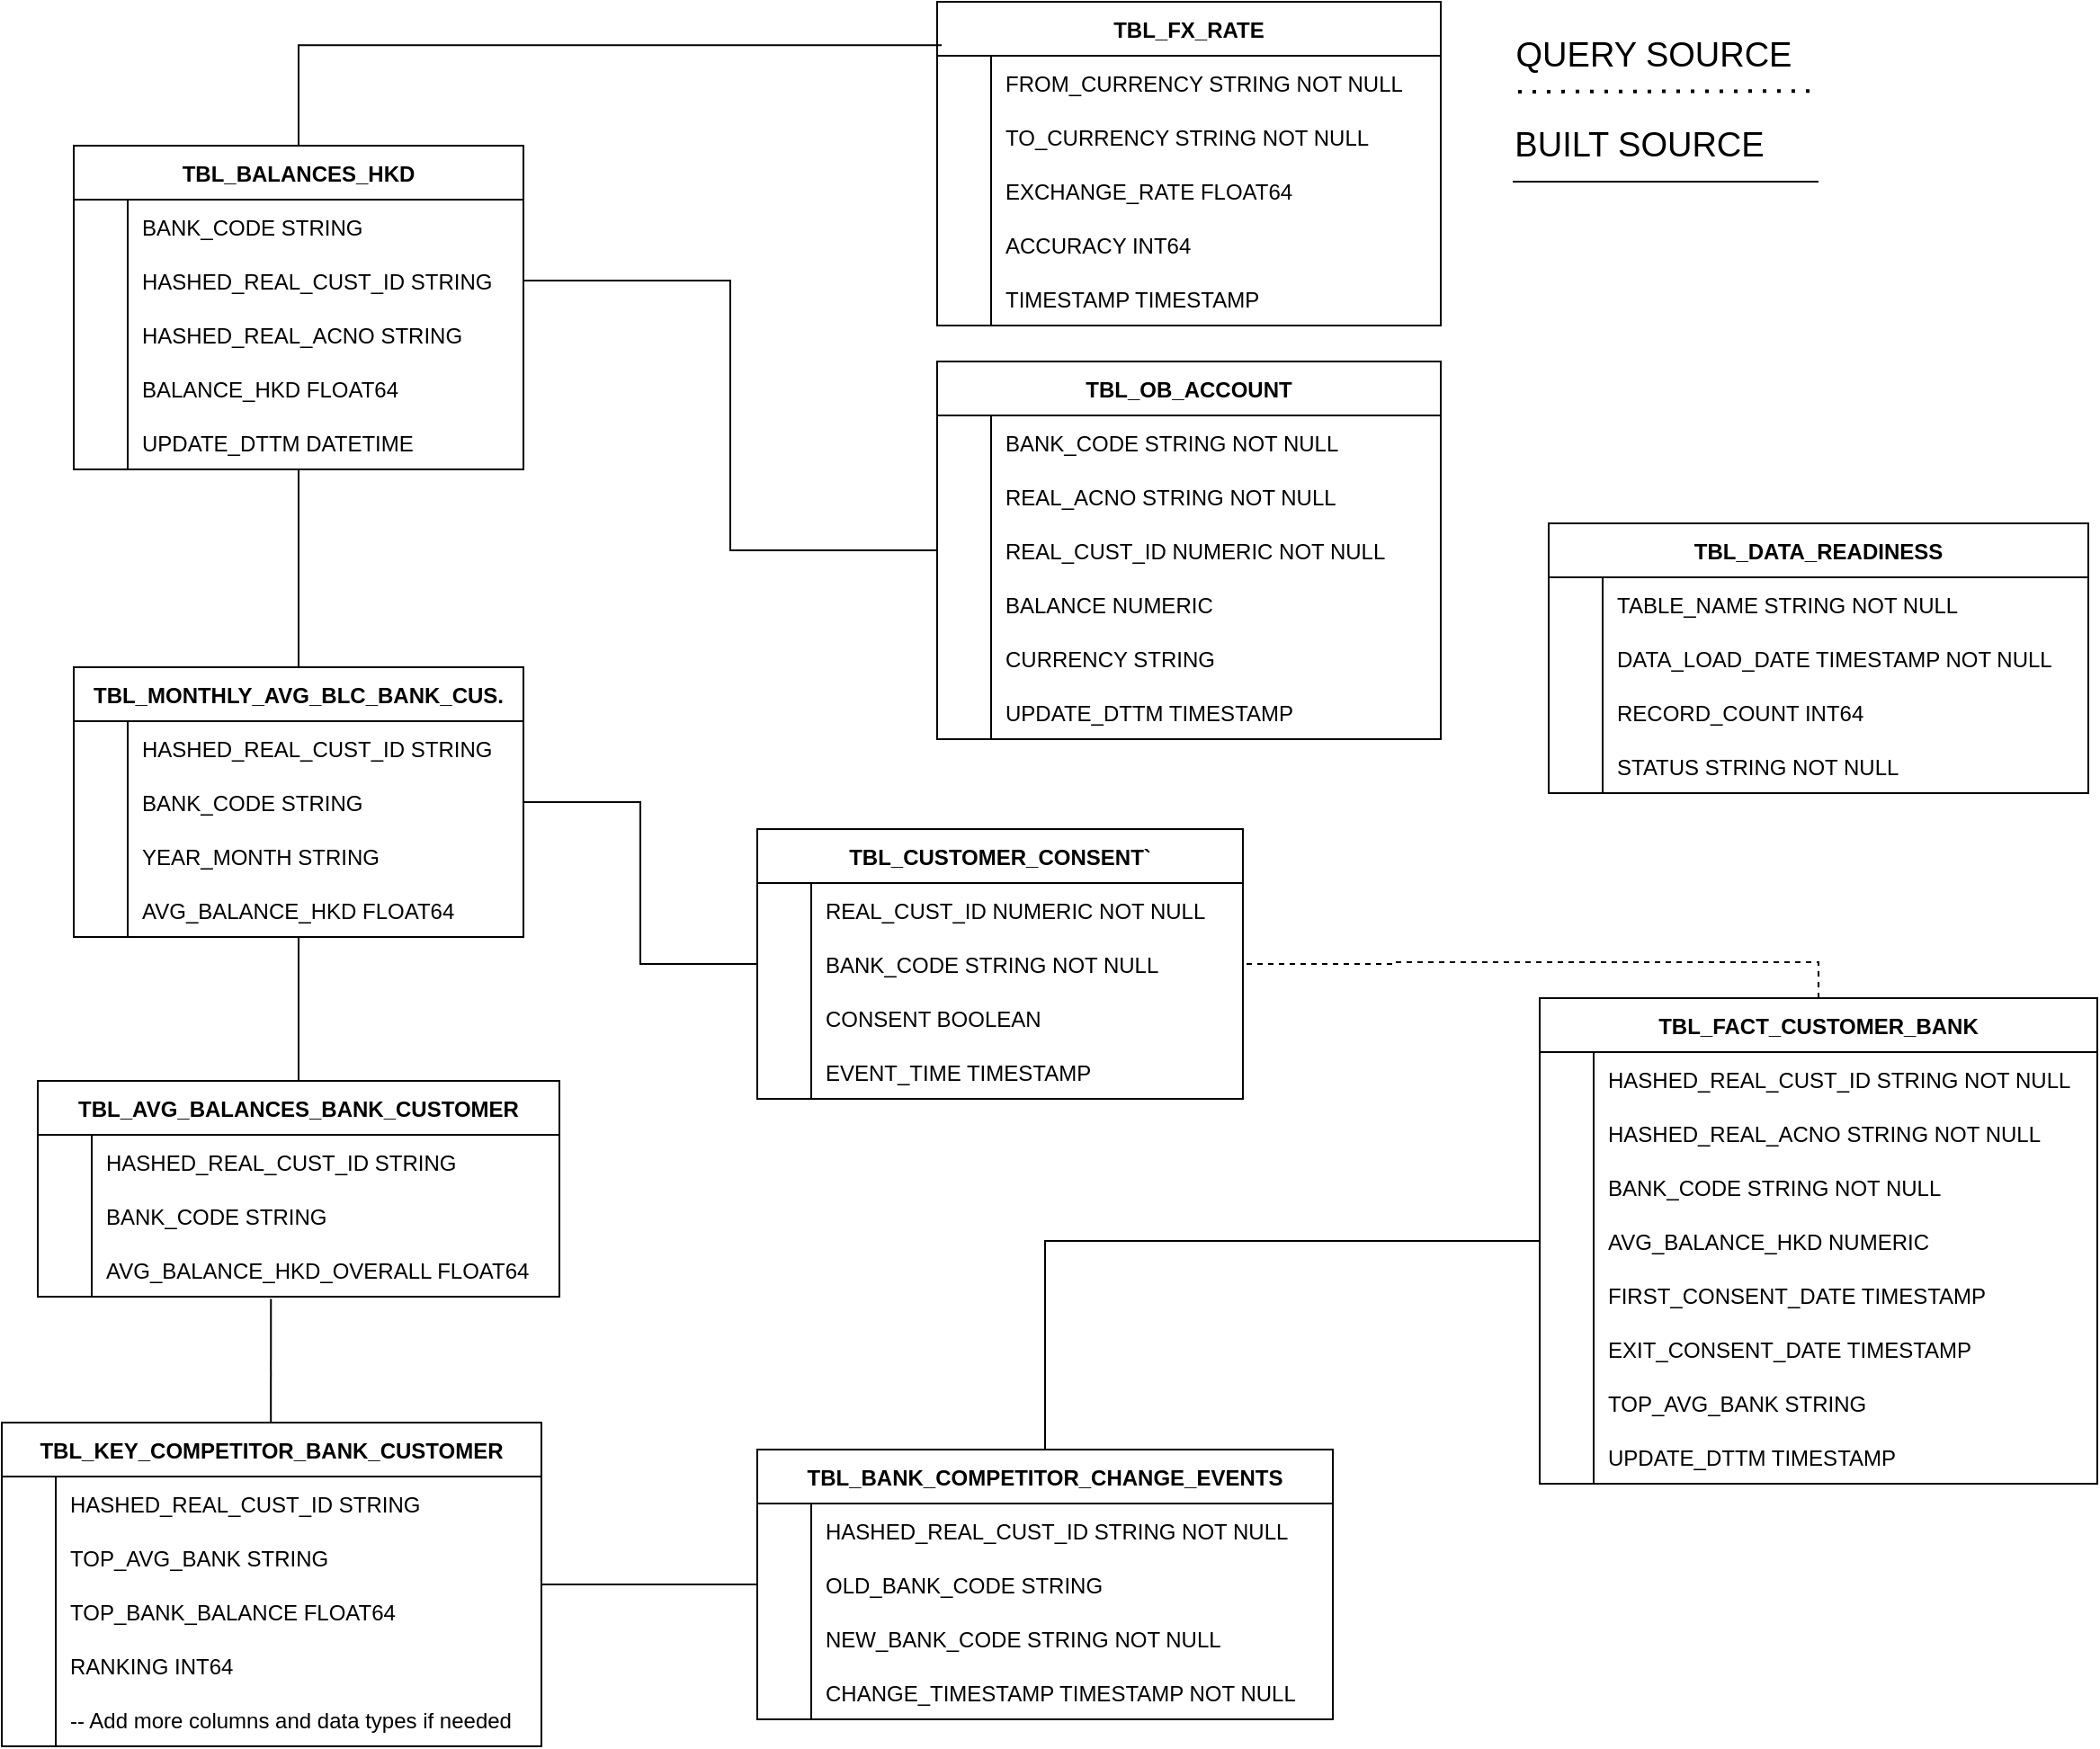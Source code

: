 <mxfile version="23.1.6" type="github">
  <diagram name="Page-1" id="j7WM0uQH34lMeTY0Ia8Q">
    <mxGraphModel dx="3106" dy="919" grid="1" gridSize="10" guides="1" tooltips="1" connect="1" arrows="1" fold="1" page="1" pageScale="1" pageWidth="1700" pageHeight="1100" math="0" shadow="0">
      <root>
        <mxCell id="0" />
        <mxCell id="1" parent="0" />
        <mxCell id="LRDg_d1w-ltFCqQjLDjJ-153" value="TBL_OB_ACCOUNT" style="shape=table;startSize=30;container=1;collapsible=1;childLayout=tableLayout;fixedRows=1;rowLines=0;fontStyle=1;align=center;resizeLast=1;" vertex="1" parent="1">
          <mxGeometry x="-1160" y="226" width="280" height="210" as="geometry" />
        </mxCell>
        <mxCell id="LRDg_d1w-ltFCqQjLDjJ-154" value="" style="shape=tableRow;horizontal=0;startSize=0;swimlaneHead=0;swimlaneBody=0;fillColor=none;collapsible=0;dropTarget=0;points=[[0,0.5],[1,0.5]];portConstraint=eastwest;strokeColor=inherit;top=0;left=0;right=0;bottom=0;" vertex="1" parent="LRDg_d1w-ltFCqQjLDjJ-153">
          <mxGeometry y="30" width="280" height="30" as="geometry" />
        </mxCell>
        <mxCell id="LRDg_d1w-ltFCqQjLDjJ-155" value="" style="shape=partialRectangle;overflow=hidden;connectable=0;fillColor=none;strokeColor=inherit;top=0;left=0;bottom=0;right=0;" vertex="1" parent="LRDg_d1w-ltFCqQjLDjJ-154">
          <mxGeometry width="30" height="30" as="geometry">
            <mxRectangle width="30" height="30" as="alternateBounds" />
          </mxGeometry>
        </mxCell>
        <mxCell id="LRDg_d1w-ltFCqQjLDjJ-156" value="BANK_CODE STRING NOT NULL" style="shape=partialRectangle;overflow=hidden;connectable=0;fillColor=none;align=left;strokeColor=inherit;top=0;left=0;bottom=0;right=0;spacingLeft=6;" vertex="1" parent="LRDg_d1w-ltFCqQjLDjJ-154">
          <mxGeometry x="30" width="250" height="30" as="geometry">
            <mxRectangle width="250" height="30" as="alternateBounds" />
          </mxGeometry>
        </mxCell>
        <mxCell id="LRDg_d1w-ltFCqQjLDjJ-157" value="" style="shape=tableRow;horizontal=0;startSize=0;swimlaneHead=0;swimlaneBody=0;fillColor=none;collapsible=0;dropTarget=0;points=[[0,0.5],[1,0.5]];portConstraint=eastwest;strokeColor=inherit;top=0;left=0;right=0;bottom=0;" vertex="1" parent="LRDg_d1w-ltFCqQjLDjJ-153">
          <mxGeometry y="60" width="280" height="30" as="geometry" />
        </mxCell>
        <mxCell id="LRDg_d1w-ltFCqQjLDjJ-158" value="" style="shape=partialRectangle;overflow=hidden;connectable=0;fillColor=none;strokeColor=inherit;top=0;left=0;bottom=0;right=0;" vertex="1" parent="LRDg_d1w-ltFCqQjLDjJ-157">
          <mxGeometry width="30" height="30" as="geometry">
            <mxRectangle width="30" height="30" as="alternateBounds" />
          </mxGeometry>
        </mxCell>
        <mxCell id="LRDg_d1w-ltFCqQjLDjJ-159" value="REAL_ACNO STRING NOT NULL" style="shape=partialRectangle;overflow=hidden;connectable=0;fillColor=none;align=left;strokeColor=inherit;top=0;left=0;bottom=0;right=0;spacingLeft=6;" vertex="1" parent="LRDg_d1w-ltFCqQjLDjJ-157">
          <mxGeometry x="30" width="250" height="30" as="geometry">
            <mxRectangle width="250" height="30" as="alternateBounds" />
          </mxGeometry>
        </mxCell>
        <mxCell id="LRDg_d1w-ltFCqQjLDjJ-160" value="" style="shape=tableRow;horizontal=0;startSize=0;swimlaneHead=0;swimlaneBody=0;fillColor=none;collapsible=0;dropTarget=0;points=[[0,0.5],[1,0.5]];portConstraint=eastwest;strokeColor=inherit;top=0;left=0;right=0;bottom=0;" vertex="1" parent="LRDg_d1w-ltFCqQjLDjJ-153">
          <mxGeometry y="90" width="280" height="30" as="geometry" />
        </mxCell>
        <mxCell id="LRDg_d1w-ltFCqQjLDjJ-161" value="" style="shape=partialRectangle;overflow=hidden;connectable=0;fillColor=none;strokeColor=inherit;top=0;left=0;bottom=0;right=0;" vertex="1" parent="LRDg_d1w-ltFCqQjLDjJ-160">
          <mxGeometry width="30" height="30" as="geometry">
            <mxRectangle width="30" height="30" as="alternateBounds" />
          </mxGeometry>
        </mxCell>
        <mxCell id="LRDg_d1w-ltFCqQjLDjJ-162" value="REAL_CUST_ID NUMERIC NOT NULL" style="shape=partialRectangle;overflow=hidden;connectable=0;fillColor=none;align=left;strokeColor=inherit;top=0;left=0;bottom=0;right=0;spacingLeft=6;" vertex="1" parent="LRDg_d1w-ltFCqQjLDjJ-160">
          <mxGeometry x="30" width="250" height="30" as="geometry">
            <mxRectangle width="250" height="30" as="alternateBounds" />
          </mxGeometry>
        </mxCell>
        <mxCell id="LRDg_d1w-ltFCqQjLDjJ-163" value="" style="shape=tableRow;horizontal=0;startSize=0;swimlaneHead=0;swimlaneBody=0;fillColor=none;collapsible=0;dropTarget=0;points=[[0,0.5],[1,0.5]];portConstraint=eastwest;strokeColor=inherit;top=0;left=0;right=0;bottom=0;" vertex="1" parent="LRDg_d1w-ltFCqQjLDjJ-153">
          <mxGeometry y="120" width="280" height="30" as="geometry" />
        </mxCell>
        <mxCell id="LRDg_d1w-ltFCqQjLDjJ-164" value="" style="shape=partialRectangle;overflow=hidden;connectable=0;fillColor=none;strokeColor=inherit;top=0;left=0;bottom=0;right=0;" vertex="1" parent="LRDg_d1w-ltFCqQjLDjJ-163">
          <mxGeometry width="30" height="30" as="geometry">
            <mxRectangle width="30" height="30" as="alternateBounds" />
          </mxGeometry>
        </mxCell>
        <mxCell id="LRDg_d1w-ltFCqQjLDjJ-165" value="BALANCE NUMERIC" style="shape=partialRectangle;overflow=hidden;connectable=0;fillColor=none;align=left;strokeColor=inherit;top=0;left=0;bottom=0;right=0;spacingLeft=6;" vertex="1" parent="LRDg_d1w-ltFCqQjLDjJ-163">
          <mxGeometry x="30" width="250" height="30" as="geometry">
            <mxRectangle width="250" height="30" as="alternateBounds" />
          </mxGeometry>
        </mxCell>
        <mxCell id="LRDg_d1w-ltFCqQjLDjJ-166" value="" style="shape=tableRow;horizontal=0;startSize=0;swimlaneHead=0;swimlaneBody=0;fillColor=none;collapsible=0;dropTarget=0;points=[[0,0.5],[1,0.5]];portConstraint=eastwest;strokeColor=inherit;top=0;left=0;right=0;bottom=0;" vertex="1" parent="LRDg_d1w-ltFCqQjLDjJ-153">
          <mxGeometry y="150" width="280" height="30" as="geometry" />
        </mxCell>
        <mxCell id="LRDg_d1w-ltFCqQjLDjJ-167" value="" style="shape=partialRectangle;overflow=hidden;connectable=0;fillColor=none;strokeColor=inherit;top=0;left=0;bottom=0;right=0;" vertex="1" parent="LRDg_d1w-ltFCqQjLDjJ-166">
          <mxGeometry width="30" height="30" as="geometry">
            <mxRectangle width="30" height="30" as="alternateBounds" />
          </mxGeometry>
        </mxCell>
        <mxCell id="LRDg_d1w-ltFCqQjLDjJ-168" value="CURRENCY STRING" style="shape=partialRectangle;overflow=hidden;connectable=0;fillColor=none;align=left;strokeColor=inherit;top=0;left=0;bottom=0;right=0;spacingLeft=6;" vertex="1" parent="LRDg_d1w-ltFCqQjLDjJ-166">
          <mxGeometry x="30" width="250" height="30" as="geometry">
            <mxRectangle width="250" height="30" as="alternateBounds" />
          </mxGeometry>
        </mxCell>
        <mxCell id="LRDg_d1w-ltFCqQjLDjJ-169" value="" style="shape=tableRow;horizontal=0;startSize=0;swimlaneHead=0;swimlaneBody=0;fillColor=none;collapsible=0;dropTarget=0;points=[[0,0.5],[1,0.5]];portConstraint=eastwest;strokeColor=inherit;top=0;left=0;right=0;bottom=0;" vertex="1" parent="LRDg_d1w-ltFCqQjLDjJ-153">
          <mxGeometry y="180" width="280" height="30" as="geometry" />
        </mxCell>
        <mxCell id="LRDg_d1w-ltFCqQjLDjJ-170" value="" style="shape=partialRectangle;overflow=hidden;connectable=0;fillColor=none;strokeColor=inherit;top=0;left=0;bottom=0;right=0;" vertex="1" parent="LRDg_d1w-ltFCqQjLDjJ-169">
          <mxGeometry width="30" height="30" as="geometry">
            <mxRectangle width="30" height="30" as="alternateBounds" />
          </mxGeometry>
        </mxCell>
        <mxCell id="LRDg_d1w-ltFCqQjLDjJ-171" value="UPDATE_DTTM TIMESTAMP" style="shape=partialRectangle;overflow=hidden;connectable=0;fillColor=none;align=left;strokeColor=inherit;top=0;left=0;bottom=0;right=0;spacingLeft=6;" vertex="1" parent="LRDg_d1w-ltFCqQjLDjJ-169">
          <mxGeometry x="30" width="250" height="30" as="geometry">
            <mxRectangle width="250" height="30" as="alternateBounds" />
          </mxGeometry>
        </mxCell>
        <mxCell id="LRDg_d1w-ltFCqQjLDjJ-172" value="TBL_CUSTOMER_CONSENT`" style="shape=table;startSize=30;container=1;collapsible=1;childLayout=tableLayout;fixedRows=1;rowLines=0;fontStyle=1;align=center;resizeLast=1;" vertex="1" parent="1">
          <mxGeometry x="-1260" y="486" width="270" height="150" as="geometry" />
        </mxCell>
        <mxCell id="LRDg_d1w-ltFCqQjLDjJ-173" value="" style="shape=tableRow;horizontal=0;startSize=0;swimlaneHead=0;swimlaneBody=0;fillColor=none;collapsible=0;dropTarget=0;points=[[0,0.5],[1,0.5]];portConstraint=eastwest;strokeColor=inherit;top=0;left=0;right=0;bottom=0;" vertex="1" parent="LRDg_d1w-ltFCqQjLDjJ-172">
          <mxGeometry y="30" width="270" height="30" as="geometry" />
        </mxCell>
        <mxCell id="LRDg_d1w-ltFCqQjLDjJ-174" value="" style="shape=partialRectangle;overflow=hidden;connectable=0;fillColor=none;strokeColor=inherit;top=0;left=0;bottom=0;right=0;" vertex="1" parent="LRDg_d1w-ltFCqQjLDjJ-173">
          <mxGeometry width="30" height="30" as="geometry">
            <mxRectangle width="30" height="30" as="alternateBounds" />
          </mxGeometry>
        </mxCell>
        <mxCell id="LRDg_d1w-ltFCqQjLDjJ-175" value="REAL_CUST_ID NUMERIC NOT NULL" style="shape=partialRectangle;overflow=hidden;connectable=0;fillColor=none;align=left;strokeColor=inherit;top=0;left=0;bottom=0;right=0;spacingLeft=6;" vertex="1" parent="LRDg_d1w-ltFCqQjLDjJ-173">
          <mxGeometry x="30" width="240" height="30" as="geometry">
            <mxRectangle width="240" height="30" as="alternateBounds" />
          </mxGeometry>
        </mxCell>
        <mxCell id="LRDg_d1w-ltFCqQjLDjJ-176" value="" style="shape=tableRow;horizontal=0;startSize=0;swimlaneHead=0;swimlaneBody=0;fillColor=none;collapsible=0;dropTarget=0;points=[[0,0.5],[1,0.5]];portConstraint=eastwest;strokeColor=inherit;top=0;left=0;right=0;bottom=0;" vertex="1" parent="LRDg_d1w-ltFCqQjLDjJ-172">
          <mxGeometry y="60" width="270" height="30" as="geometry" />
        </mxCell>
        <mxCell id="LRDg_d1w-ltFCqQjLDjJ-177" value="" style="shape=partialRectangle;overflow=hidden;connectable=0;fillColor=none;strokeColor=inherit;top=0;left=0;bottom=0;right=0;" vertex="1" parent="LRDg_d1w-ltFCqQjLDjJ-176">
          <mxGeometry width="30" height="30" as="geometry">
            <mxRectangle width="30" height="30" as="alternateBounds" />
          </mxGeometry>
        </mxCell>
        <mxCell id="LRDg_d1w-ltFCqQjLDjJ-178" value="BANK_CODE STRING NOT NULL" style="shape=partialRectangle;overflow=hidden;connectable=0;fillColor=none;align=left;strokeColor=inherit;top=0;left=0;bottom=0;right=0;spacingLeft=6;" vertex="1" parent="LRDg_d1w-ltFCqQjLDjJ-176">
          <mxGeometry x="30" width="240" height="30" as="geometry">
            <mxRectangle width="240" height="30" as="alternateBounds" />
          </mxGeometry>
        </mxCell>
        <mxCell id="LRDg_d1w-ltFCqQjLDjJ-179" value="" style="shape=tableRow;horizontal=0;startSize=0;swimlaneHead=0;swimlaneBody=0;fillColor=none;collapsible=0;dropTarget=0;points=[[0,0.5],[1,0.5]];portConstraint=eastwest;strokeColor=inherit;top=0;left=0;right=0;bottom=0;" vertex="1" parent="LRDg_d1w-ltFCqQjLDjJ-172">
          <mxGeometry y="90" width="270" height="30" as="geometry" />
        </mxCell>
        <mxCell id="LRDg_d1w-ltFCqQjLDjJ-180" value="" style="shape=partialRectangle;overflow=hidden;connectable=0;fillColor=none;strokeColor=inherit;top=0;left=0;bottom=0;right=0;" vertex="1" parent="LRDg_d1w-ltFCqQjLDjJ-179">
          <mxGeometry width="30" height="30" as="geometry">
            <mxRectangle width="30" height="30" as="alternateBounds" />
          </mxGeometry>
        </mxCell>
        <mxCell id="LRDg_d1w-ltFCqQjLDjJ-181" value="CONSENT BOOLEAN" style="shape=partialRectangle;overflow=hidden;connectable=0;fillColor=none;align=left;strokeColor=inherit;top=0;left=0;bottom=0;right=0;spacingLeft=6;" vertex="1" parent="LRDg_d1w-ltFCqQjLDjJ-179">
          <mxGeometry x="30" width="240" height="30" as="geometry">
            <mxRectangle width="240" height="30" as="alternateBounds" />
          </mxGeometry>
        </mxCell>
        <mxCell id="LRDg_d1w-ltFCqQjLDjJ-182" value="" style="shape=tableRow;horizontal=0;startSize=0;swimlaneHead=0;swimlaneBody=0;fillColor=none;collapsible=0;dropTarget=0;points=[[0,0.5],[1,0.5]];portConstraint=eastwest;strokeColor=inherit;top=0;left=0;right=0;bottom=0;" vertex="1" parent="LRDg_d1w-ltFCqQjLDjJ-172">
          <mxGeometry y="120" width="270" height="30" as="geometry" />
        </mxCell>
        <mxCell id="LRDg_d1w-ltFCqQjLDjJ-183" value="" style="shape=partialRectangle;overflow=hidden;connectable=0;fillColor=none;strokeColor=inherit;top=0;left=0;bottom=0;right=0;" vertex="1" parent="LRDg_d1w-ltFCqQjLDjJ-182">
          <mxGeometry width="30" height="30" as="geometry">
            <mxRectangle width="30" height="30" as="alternateBounds" />
          </mxGeometry>
        </mxCell>
        <mxCell id="LRDg_d1w-ltFCqQjLDjJ-184" value="EVENT_TIME TIMESTAMP" style="shape=partialRectangle;overflow=hidden;connectable=0;fillColor=none;align=left;strokeColor=inherit;top=0;left=0;bottom=0;right=0;spacingLeft=6;" vertex="1" parent="LRDg_d1w-ltFCqQjLDjJ-182">
          <mxGeometry x="30" width="240" height="30" as="geometry">
            <mxRectangle width="240" height="30" as="alternateBounds" />
          </mxGeometry>
        </mxCell>
        <mxCell id="LRDg_d1w-ltFCqQjLDjJ-185" value="TBL_FX_RATE" style="shape=table;startSize=30;container=1;collapsible=1;childLayout=tableLayout;fixedRows=1;rowLines=0;fontStyle=1;align=center;resizeLast=1;" vertex="1" parent="1">
          <mxGeometry x="-1160" y="26" width="280" height="180" as="geometry" />
        </mxCell>
        <mxCell id="LRDg_d1w-ltFCqQjLDjJ-186" value="" style="shape=tableRow;horizontal=0;startSize=0;swimlaneHead=0;swimlaneBody=0;fillColor=none;collapsible=0;dropTarget=0;points=[[0,0.5],[1,0.5]];portConstraint=eastwest;strokeColor=inherit;top=0;left=0;right=0;bottom=0;" vertex="1" parent="LRDg_d1w-ltFCqQjLDjJ-185">
          <mxGeometry y="30" width="280" height="30" as="geometry" />
        </mxCell>
        <mxCell id="LRDg_d1w-ltFCqQjLDjJ-187" value="" style="shape=partialRectangle;overflow=hidden;connectable=0;fillColor=none;strokeColor=inherit;top=0;left=0;bottom=0;right=0;" vertex="1" parent="LRDg_d1w-ltFCqQjLDjJ-186">
          <mxGeometry width="30" height="30" as="geometry">
            <mxRectangle width="30" height="30" as="alternateBounds" />
          </mxGeometry>
        </mxCell>
        <mxCell id="LRDg_d1w-ltFCqQjLDjJ-188" value="FROM_CURRENCY STRING NOT NULL" style="shape=partialRectangle;overflow=hidden;connectable=0;fillColor=none;align=left;strokeColor=inherit;top=0;left=0;bottom=0;right=0;spacingLeft=6;" vertex="1" parent="LRDg_d1w-ltFCqQjLDjJ-186">
          <mxGeometry x="30" width="250" height="30" as="geometry">
            <mxRectangle width="250" height="30" as="alternateBounds" />
          </mxGeometry>
        </mxCell>
        <mxCell id="LRDg_d1w-ltFCqQjLDjJ-189" value="" style="shape=tableRow;horizontal=0;startSize=0;swimlaneHead=0;swimlaneBody=0;fillColor=none;collapsible=0;dropTarget=0;points=[[0,0.5],[1,0.5]];portConstraint=eastwest;strokeColor=inherit;top=0;left=0;right=0;bottom=0;" vertex="1" parent="LRDg_d1w-ltFCqQjLDjJ-185">
          <mxGeometry y="60" width="280" height="30" as="geometry" />
        </mxCell>
        <mxCell id="LRDg_d1w-ltFCqQjLDjJ-190" value="" style="shape=partialRectangle;overflow=hidden;connectable=0;fillColor=none;strokeColor=inherit;top=0;left=0;bottom=0;right=0;" vertex="1" parent="LRDg_d1w-ltFCqQjLDjJ-189">
          <mxGeometry width="30" height="30" as="geometry">
            <mxRectangle width="30" height="30" as="alternateBounds" />
          </mxGeometry>
        </mxCell>
        <mxCell id="LRDg_d1w-ltFCqQjLDjJ-191" value="TO_CURRENCY STRING NOT NULL" style="shape=partialRectangle;overflow=hidden;connectable=0;fillColor=none;align=left;strokeColor=inherit;top=0;left=0;bottom=0;right=0;spacingLeft=6;" vertex="1" parent="LRDg_d1w-ltFCqQjLDjJ-189">
          <mxGeometry x="30" width="250" height="30" as="geometry">
            <mxRectangle width="250" height="30" as="alternateBounds" />
          </mxGeometry>
        </mxCell>
        <mxCell id="LRDg_d1w-ltFCqQjLDjJ-192" value="" style="shape=tableRow;horizontal=0;startSize=0;swimlaneHead=0;swimlaneBody=0;fillColor=none;collapsible=0;dropTarget=0;points=[[0,0.5],[1,0.5]];portConstraint=eastwest;strokeColor=inherit;top=0;left=0;right=0;bottom=0;" vertex="1" parent="LRDg_d1w-ltFCqQjLDjJ-185">
          <mxGeometry y="90" width="280" height="30" as="geometry" />
        </mxCell>
        <mxCell id="LRDg_d1w-ltFCqQjLDjJ-193" value="" style="shape=partialRectangle;overflow=hidden;connectable=0;fillColor=none;strokeColor=inherit;top=0;left=0;bottom=0;right=0;" vertex="1" parent="LRDg_d1w-ltFCqQjLDjJ-192">
          <mxGeometry width="30" height="30" as="geometry">
            <mxRectangle width="30" height="30" as="alternateBounds" />
          </mxGeometry>
        </mxCell>
        <mxCell id="LRDg_d1w-ltFCqQjLDjJ-194" value="EXCHANGE_RATE FLOAT64" style="shape=partialRectangle;overflow=hidden;connectable=0;fillColor=none;align=left;strokeColor=inherit;top=0;left=0;bottom=0;right=0;spacingLeft=6;" vertex="1" parent="LRDg_d1w-ltFCqQjLDjJ-192">
          <mxGeometry x="30" width="250" height="30" as="geometry">
            <mxRectangle width="250" height="30" as="alternateBounds" />
          </mxGeometry>
        </mxCell>
        <mxCell id="LRDg_d1w-ltFCqQjLDjJ-195" value="" style="shape=tableRow;horizontal=0;startSize=0;swimlaneHead=0;swimlaneBody=0;fillColor=none;collapsible=0;dropTarget=0;points=[[0,0.5],[1,0.5]];portConstraint=eastwest;strokeColor=inherit;top=0;left=0;right=0;bottom=0;" vertex="1" parent="LRDg_d1w-ltFCqQjLDjJ-185">
          <mxGeometry y="120" width="280" height="30" as="geometry" />
        </mxCell>
        <mxCell id="LRDg_d1w-ltFCqQjLDjJ-196" value="" style="shape=partialRectangle;overflow=hidden;connectable=0;fillColor=none;strokeColor=inherit;top=0;left=0;bottom=0;right=0;" vertex="1" parent="LRDg_d1w-ltFCqQjLDjJ-195">
          <mxGeometry width="30" height="30" as="geometry">
            <mxRectangle width="30" height="30" as="alternateBounds" />
          </mxGeometry>
        </mxCell>
        <mxCell id="LRDg_d1w-ltFCqQjLDjJ-197" value="ACCURACY INT64" style="shape=partialRectangle;overflow=hidden;connectable=0;fillColor=none;align=left;strokeColor=inherit;top=0;left=0;bottom=0;right=0;spacingLeft=6;" vertex="1" parent="LRDg_d1w-ltFCqQjLDjJ-195">
          <mxGeometry x="30" width="250" height="30" as="geometry">
            <mxRectangle width="250" height="30" as="alternateBounds" />
          </mxGeometry>
        </mxCell>
        <mxCell id="LRDg_d1w-ltFCqQjLDjJ-198" value="" style="shape=tableRow;horizontal=0;startSize=0;swimlaneHead=0;swimlaneBody=0;fillColor=none;collapsible=0;dropTarget=0;points=[[0,0.5],[1,0.5]];portConstraint=eastwest;strokeColor=inherit;top=0;left=0;right=0;bottom=0;" vertex="1" parent="LRDg_d1w-ltFCqQjLDjJ-185">
          <mxGeometry y="150" width="280" height="30" as="geometry" />
        </mxCell>
        <mxCell id="LRDg_d1w-ltFCqQjLDjJ-199" value="" style="shape=partialRectangle;overflow=hidden;connectable=0;fillColor=none;strokeColor=inherit;top=0;left=0;bottom=0;right=0;" vertex="1" parent="LRDg_d1w-ltFCqQjLDjJ-198">
          <mxGeometry width="30" height="30" as="geometry">
            <mxRectangle width="30" height="30" as="alternateBounds" />
          </mxGeometry>
        </mxCell>
        <mxCell id="LRDg_d1w-ltFCqQjLDjJ-200" value="TIMESTAMP TIMESTAMP" style="shape=partialRectangle;overflow=hidden;connectable=0;fillColor=none;align=left;strokeColor=inherit;top=0;left=0;bottom=0;right=0;spacingLeft=6;" vertex="1" parent="LRDg_d1w-ltFCqQjLDjJ-198">
          <mxGeometry x="30" width="250" height="30" as="geometry">
            <mxRectangle width="250" height="30" as="alternateBounds" />
          </mxGeometry>
        </mxCell>
        <mxCell id="LRDg_d1w-ltFCqQjLDjJ-211" value="TBL_BALANCES_HKD" style="shape=table;startSize=30;container=1;collapsible=1;childLayout=tableLayout;fixedRows=1;rowLines=0;fontStyle=1;align=center;resizeLast=1;" vertex="1" parent="1">
          <mxGeometry x="-1640" y="106" width="250" height="180" as="geometry" />
        </mxCell>
        <mxCell id="LRDg_d1w-ltFCqQjLDjJ-212" value="" style="shape=tableRow;horizontal=0;startSize=0;swimlaneHead=0;swimlaneBody=0;fillColor=none;collapsible=0;dropTarget=0;points=[[0,0.5],[1,0.5]];portConstraint=eastwest;strokeColor=inherit;top=0;left=0;right=0;bottom=0;" vertex="1" parent="LRDg_d1w-ltFCqQjLDjJ-211">
          <mxGeometry y="30" width="250" height="30" as="geometry" />
        </mxCell>
        <mxCell id="LRDg_d1w-ltFCqQjLDjJ-213" value="" style="shape=partialRectangle;overflow=hidden;connectable=0;fillColor=none;strokeColor=inherit;top=0;left=0;bottom=0;right=0;" vertex="1" parent="LRDg_d1w-ltFCqQjLDjJ-212">
          <mxGeometry width="30" height="30" as="geometry">
            <mxRectangle width="30" height="30" as="alternateBounds" />
          </mxGeometry>
        </mxCell>
        <mxCell id="LRDg_d1w-ltFCqQjLDjJ-214" value="BANK_CODE STRING" style="shape=partialRectangle;overflow=hidden;connectable=0;fillColor=none;align=left;strokeColor=inherit;top=0;left=0;bottom=0;right=0;spacingLeft=6;" vertex="1" parent="LRDg_d1w-ltFCqQjLDjJ-212">
          <mxGeometry x="30" width="220" height="30" as="geometry">
            <mxRectangle width="220" height="30" as="alternateBounds" />
          </mxGeometry>
        </mxCell>
        <mxCell id="LRDg_d1w-ltFCqQjLDjJ-215" value="" style="shape=tableRow;horizontal=0;startSize=0;swimlaneHead=0;swimlaneBody=0;fillColor=none;collapsible=0;dropTarget=0;points=[[0,0.5],[1,0.5]];portConstraint=eastwest;strokeColor=inherit;top=0;left=0;right=0;bottom=0;" vertex="1" parent="LRDg_d1w-ltFCqQjLDjJ-211">
          <mxGeometry y="60" width="250" height="30" as="geometry" />
        </mxCell>
        <mxCell id="LRDg_d1w-ltFCqQjLDjJ-216" value="" style="shape=partialRectangle;overflow=hidden;connectable=0;fillColor=none;strokeColor=inherit;top=0;left=0;bottom=0;right=0;" vertex="1" parent="LRDg_d1w-ltFCqQjLDjJ-215">
          <mxGeometry width="30" height="30" as="geometry">
            <mxRectangle width="30" height="30" as="alternateBounds" />
          </mxGeometry>
        </mxCell>
        <mxCell id="LRDg_d1w-ltFCqQjLDjJ-217" value="HASHED_REAL_CUST_ID STRING" style="shape=partialRectangle;overflow=hidden;connectable=0;fillColor=none;align=left;strokeColor=inherit;top=0;left=0;bottom=0;right=0;spacingLeft=6;" vertex="1" parent="LRDg_d1w-ltFCqQjLDjJ-215">
          <mxGeometry x="30" width="220" height="30" as="geometry">
            <mxRectangle width="220" height="30" as="alternateBounds" />
          </mxGeometry>
        </mxCell>
        <mxCell id="LRDg_d1w-ltFCqQjLDjJ-218" value="" style="shape=tableRow;horizontal=0;startSize=0;swimlaneHead=0;swimlaneBody=0;fillColor=none;collapsible=0;dropTarget=0;points=[[0,0.5],[1,0.5]];portConstraint=eastwest;strokeColor=inherit;top=0;left=0;right=0;bottom=0;" vertex="1" parent="LRDg_d1w-ltFCqQjLDjJ-211">
          <mxGeometry y="90" width="250" height="30" as="geometry" />
        </mxCell>
        <mxCell id="LRDg_d1w-ltFCqQjLDjJ-219" value="" style="shape=partialRectangle;overflow=hidden;connectable=0;fillColor=none;strokeColor=inherit;top=0;left=0;bottom=0;right=0;" vertex="1" parent="LRDg_d1w-ltFCqQjLDjJ-218">
          <mxGeometry width="30" height="30" as="geometry">
            <mxRectangle width="30" height="30" as="alternateBounds" />
          </mxGeometry>
        </mxCell>
        <mxCell id="LRDg_d1w-ltFCqQjLDjJ-220" value="HASHED_REAL_ACNO STRING" style="shape=partialRectangle;overflow=hidden;connectable=0;fillColor=none;align=left;strokeColor=inherit;top=0;left=0;bottom=0;right=0;spacingLeft=6;" vertex="1" parent="LRDg_d1w-ltFCqQjLDjJ-218">
          <mxGeometry x="30" width="220" height="30" as="geometry">
            <mxRectangle width="220" height="30" as="alternateBounds" />
          </mxGeometry>
        </mxCell>
        <mxCell id="LRDg_d1w-ltFCqQjLDjJ-221" value="" style="shape=tableRow;horizontal=0;startSize=0;swimlaneHead=0;swimlaneBody=0;fillColor=none;collapsible=0;dropTarget=0;points=[[0,0.5],[1,0.5]];portConstraint=eastwest;strokeColor=inherit;top=0;left=0;right=0;bottom=0;" vertex="1" parent="LRDg_d1w-ltFCqQjLDjJ-211">
          <mxGeometry y="120" width="250" height="30" as="geometry" />
        </mxCell>
        <mxCell id="LRDg_d1w-ltFCqQjLDjJ-222" value="" style="shape=partialRectangle;overflow=hidden;connectable=0;fillColor=none;strokeColor=inherit;top=0;left=0;bottom=0;right=0;" vertex="1" parent="LRDg_d1w-ltFCqQjLDjJ-221">
          <mxGeometry width="30" height="30" as="geometry">
            <mxRectangle width="30" height="30" as="alternateBounds" />
          </mxGeometry>
        </mxCell>
        <mxCell id="LRDg_d1w-ltFCqQjLDjJ-223" value="BALANCE_HKD FLOAT64" style="shape=partialRectangle;overflow=hidden;connectable=0;fillColor=none;align=left;strokeColor=inherit;top=0;left=0;bottom=0;right=0;spacingLeft=6;" vertex="1" parent="LRDg_d1w-ltFCqQjLDjJ-221">
          <mxGeometry x="30" width="220" height="30" as="geometry">
            <mxRectangle width="220" height="30" as="alternateBounds" />
          </mxGeometry>
        </mxCell>
        <mxCell id="LRDg_d1w-ltFCqQjLDjJ-224" value="" style="shape=tableRow;horizontal=0;startSize=0;swimlaneHead=0;swimlaneBody=0;fillColor=none;collapsible=0;dropTarget=0;points=[[0,0.5],[1,0.5]];portConstraint=eastwest;strokeColor=inherit;top=0;left=0;right=0;bottom=0;" vertex="1" parent="LRDg_d1w-ltFCqQjLDjJ-211">
          <mxGeometry y="150" width="250" height="30" as="geometry" />
        </mxCell>
        <mxCell id="LRDg_d1w-ltFCqQjLDjJ-225" value="" style="shape=partialRectangle;overflow=hidden;connectable=0;fillColor=none;strokeColor=inherit;top=0;left=0;bottom=0;right=0;" vertex="1" parent="LRDg_d1w-ltFCqQjLDjJ-224">
          <mxGeometry width="30" height="30" as="geometry">
            <mxRectangle width="30" height="30" as="alternateBounds" />
          </mxGeometry>
        </mxCell>
        <mxCell id="LRDg_d1w-ltFCqQjLDjJ-226" value="UPDATE_DTTM DATETIME" style="shape=partialRectangle;overflow=hidden;connectable=0;fillColor=none;align=left;strokeColor=inherit;top=0;left=0;bottom=0;right=0;spacingLeft=6;" vertex="1" parent="LRDg_d1w-ltFCqQjLDjJ-224">
          <mxGeometry x="30" width="220" height="30" as="geometry">
            <mxRectangle width="220" height="30" as="alternateBounds" />
          </mxGeometry>
        </mxCell>
        <mxCell id="LRDg_d1w-ltFCqQjLDjJ-227" value="TBL_MONTHLY_AVG_BLC_BANK_CUS." style="shape=table;startSize=30;container=1;collapsible=1;childLayout=tableLayout;fixedRows=1;rowLines=0;fontStyle=1;align=center;resizeLast=1;" vertex="1" parent="1">
          <mxGeometry x="-1640" y="396" width="250" height="150" as="geometry" />
        </mxCell>
        <mxCell id="LRDg_d1w-ltFCqQjLDjJ-228" value="" style="shape=tableRow;horizontal=0;startSize=0;swimlaneHead=0;swimlaneBody=0;fillColor=none;collapsible=0;dropTarget=0;points=[[0,0.5],[1,0.5]];portConstraint=eastwest;strokeColor=inherit;top=0;left=0;right=0;bottom=0;" vertex="1" parent="LRDg_d1w-ltFCqQjLDjJ-227">
          <mxGeometry y="30" width="250" height="30" as="geometry" />
        </mxCell>
        <mxCell id="LRDg_d1w-ltFCqQjLDjJ-229" value="" style="shape=partialRectangle;overflow=hidden;connectable=0;fillColor=none;strokeColor=inherit;top=0;left=0;bottom=0;right=0;" vertex="1" parent="LRDg_d1w-ltFCqQjLDjJ-228">
          <mxGeometry width="30" height="30" as="geometry">
            <mxRectangle width="30" height="30" as="alternateBounds" />
          </mxGeometry>
        </mxCell>
        <mxCell id="LRDg_d1w-ltFCqQjLDjJ-230" value="HASHED_REAL_CUST_ID STRING" style="shape=partialRectangle;overflow=hidden;connectable=0;fillColor=none;align=left;strokeColor=inherit;top=0;left=0;bottom=0;right=0;spacingLeft=6;" vertex="1" parent="LRDg_d1w-ltFCqQjLDjJ-228">
          <mxGeometry x="30" width="220" height="30" as="geometry">
            <mxRectangle width="220" height="30" as="alternateBounds" />
          </mxGeometry>
        </mxCell>
        <mxCell id="LRDg_d1w-ltFCqQjLDjJ-231" value="" style="shape=tableRow;horizontal=0;startSize=0;swimlaneHead=0;swimlaneBody=0;fillColor=none;collapsible=0;dropTarget=0;points=[[0,0.5],[1,0.5]];portConstraint=eastwest;strokeColor=inherit;top=0;left=0;right=0;bottom=0;" vertex="1" parent="LRDg_d1w-ltFCqQjLDjJ-227">
          <mxGeometry y="60" width="250" height="30" as="geometry" />
        </mxCell>
        <mxCell id="LRDg_d1w-ltFCqQjLDjJ-232" value="" style="shape=partialRectangle;overflow=hidden;connectable=0;fillColor=none;strokeColor=inherit;top=0;left=0;bottom=0;right=0;" vertex="1" parent="LRDg_d1w-ltFCqQjLDjJ-231">
          <mxGeometry width="30" height="30" as="geometry">
            <mxRectangle width="30" height="30" as="alternateBounds" />
          </mxGeometry>
        </mxCell>
        <mxCell id="LRDg_d1w-ltFCqQjLDjJ-233" value="BANK_CODE STRING" style="shape=partialRectangle;overflow=hidden;connectable=0;fillColor=none;align=left;strokeColor=inherit;top=0;left=0;bottom=0;right=0;spacingLeft=6;" vertex="1" parent="LRDg_d1w-ltFCqQjLDjJ-231">
          <mxGeometry x="30" width="220" height="30" as="geometry">
            <mxRectangle width="220" height="30" as="alternateBounds" />
          </mxGeometry>
        </mxCell>
        <mxCell id="LRDg_d1w-ltFCqQjLDjJ-234" value="" style="shape=tableRow;horizontal=0;startSize=0;swimlaneHead=0;swimlaneBody=0;fillColor=none;collapsible=0;dropTarget=0;points=[[0,0.5],[1,0.5]];portConstraint=eastwest;strokeColor=inherit;top=0;left=0;right=0;bottom=0;" vertex="1" parent="LRDg_d1w-ltFCqQjLDjJ-227">
          <mxGeometry y="90" width="250" height="30" as="geometry" />
        </mxCell>
        <mxCell id="LRDg_d1w-ltFCqQjLDjJ-235" value="" style="shape=partialRectangle;overflow=hidden;connectable=0;fillColor=none;strokeColor=inherit;top=0;left=0;bottom=0;right=0;" vertex="1" parent="LRDg_d1w-ltFCqQjLDjJ-234">
          <mxGeometry width="30" height="30" as="geometry">
            <mxRectangle width="30" height="30" as="alternateBounds" />
          </mxGeometry>
        </mxCell>
        <mxCell id="LRDg_d1w-ltFCqQjLDjJ-236" value="YEAR_MONTH STRING" style="shape=partialRectangle;overflow=hidden;connectable=0;fillColor=none;align=left;strokeColor=inherit;top=0;left=0;bottom=0;right=0;spacingLeft=6;" vertex="1" parent="LRDg_d1w-ltFCqQjLDjJ-234">
          <mxGeometry x="30" width="220" height="30" as="geometry">
            <mxRectangle width="220" height="30" as="alternateBounds" />
          </mxGeometry>
        </mxCell>
        <mxCell id="LRDg_d1w-ltFCqQjLDjJ-237" value="" style="shape=tableRow;horizontal=0;startSize=0;swimlaneHead=0;swimlaneBody=0;fillColor=none;collapsible=0;dropTarget=0;points=[[0,0.5],[1,0.5]];portConstraint=eastwest;strokeColor=inherit;top=0;left=0;right=0;bottom=0;" vertex="1" parent="LRDg_d1w-ltFCqQjLDjJ-227">
          <mxGeometry y="120" width="250" height="30" as="geometry" />
        </mxCell>
        <mxCell id="LRDg_d1w-ltFCqQjLDjJ-238" value="" style="shape=partialRectangle;overflow=hidden;connectable=0;fillColor=none;strokeColor=inherit;top=0;left=0;bottom=0;right=0;" vertex="1" parent="LRDg_d1w-ltFCqQjLDjJ-237">
          <mxGeometry width="30" height="30" as="geometry">
            <mxRectangle width="30" height="30" as="alternateBounds" />
          </mxGeometry>
        </mxCell>
        <mxCell id="LRDg_d1w-ltFCqQjLDjJ-239" value="AVG_BALANCE_HKD FLOAT64" style="shape=partialRectangle;overflow=hidden;connectable=0;fillColor=none;align=left;strokeColor=inherit;top=0;left=0;bottom=0;right=0;spacingLeft=6;" vertex="1" parent="LRDg_d1w-ltFCqQjLDjJ-237">
          <mxGeometry x="30" width="220" height="30" as="geometry">
            <mxRectangle width="220" height="30" as="alternateBounds" />
          </mxGeometry>
        </mxCell>
        <mxCell id="LRDg_d1w-ltFCqQjLDjJ-310" style="edgeStyle=orthogonalEdgeStyle;rounded=0;orthogonalLoop=1;jettySize=auto;html=1;exitX=0.5;exitY=0;exitDx=0;exitDy=0;endArrow=none;endFill=0;" edge="1" parent="1" source="LRDg_d1w-ltFCqQjLDjJ-240" target="LRDg_d1w-ltFCqQjLDjJ-227">
          <mxGeometry relative="1" as="geometry" />
        </mxCell>
        <mxCell id="LRDg_d1w-ltFCqQjLDjJ-311" style="edgeStyle=orthogonalEdgeStyle;rounded=0;orthogonalLoop=1;jettySize=auto;html=1;entryX=0.5;entryY=0;entryDx=0;entryDy=0;exitX=0.447;exitY=1.043;exitDx=0;exitDy=0;exitPerimeter=0;endArrow=none;endFill=0;" edge="1" parent="1" source="LRDg_d1w-ltFCqQjLDjJ-247" target="LRDg_d1w-ltFCqQjLDjJ-250">
          <mxGeometry relative="1" as="geometry">
            <mxPoint x="-1510" y="756" as="sourcePoint" />
            <Array as="points">
              <mxPoint x="-1530" y="816" />
              <mxPoint x="-1530" y="816" />
            </Array>
          </mxGeometry>
        </mxCell>
        <mxCell id="LRDg_d1w-ltFCqQjLDjJ-240" value="TBL_AVG_BALANCES_BANK_CUSTOMER" style="shape=table;startSize=30;container=1;collapsible=1;childLayout=tableLayout;fixedRows=1;rowLines=0;fontStyle=1;align=center;resizeLast=1;" vertex="1" parent="1">
          <mxGeometry x="-1660" y="626" width="290" height="120" as="geometry" />
        </mxCell>
        <mxCell id="LRDg_d1w-ltFCqQjLDjJ-241" value="" style="shape=tableRow;horizontal=0;startSize=0;swimlaneHead=0;swimlaneBody=0;fillColor=none;collapsible=0;dropTarget=0;points=[[0,0.5],[1,0.5]];portConstraint=eastwest;strokeColor=inherit;top=0;left=0;right=0;bottom=0;" vertex="1" parent="LRDg_d1w-ltFCqQjLDjJ-240">
          <mxGeometry y="30" width="290" height="30" as="geometry" />
        </mxCell>
        <mxCell id="LRDg_d1w-ltFCqQjLDjJ-242" value="" style="shape=partialRectangle;overflow=hidden;connectable=0;fillColor=none;strokeColor=inherit;top=0;left=0;bottom=0;right=0;" vertex="1" parent="LRDg_d1w-ltFCqQjLDjJ-241">
          <mxGeometry width="30" height="30" as="geometry">
            <mxRectangle width="30" height="30" as="alternateBounds" />
          </mxGeometry>
        </mxCell>
        <mxCell id="LRDg_d1w-ltFCqQjLDjJ-243" value="HASHED_REAL_CUST_ID STRING" style="shape=partialRectangle;overflow=hidden;connectable=0;fillColor=none;align=left;strokeColor=inherit;top=0;left=0;bottom=0;right=0;spacingLeft=6;" vertex="1" parent="LRDg_d1w-ltFCqQjLDjJ-241">
          <mxGeometry x="30" width="260" height="30" as="geometry">
            <mxRectangle width="260" height="30" as="alternateBounds" />
          </mxGeometry>
        </mxCell>
        <mxCell id="LRDg_d1w-ltFCqQjLDjJ-244" value="" style="shape=tableRow;horizontal=0;startSize=0;swimlaneHead=0;swimlaneBody=0;fillColor=none;collapsible=0;dropTarget=0;points=[[0,0.5],[1,0.5]];portConstraint=eastwest;strokeColor=inherit;top=0;left=0;right=0;bottom=0;" vertex="1" parent="LRDg_d1w-ltFCqQjLDjJ-240">
          <mxGeometry y="60" width="290" height="30" as="geometry" />
        </mxCell>
        <mxCell id="LRDg_d1w-ltFCqQjLDjJ-245" value="" style="shape=partialRectangle;overflow=hidden;connectable=0;fillColor=none;strokeColor=inherit;top=0;left=0;bottom=0;right=0;" vertex="1" parent="LRDg_d1w-ltFCqQjLDjJ-244">
          <mxGeometry width="30" height="30" as="geometry">
            <mxRectangle width="30" height="30" as="alternateBounds" />
          </mxGeometry>
        </mxCell>
        <mxCell id="LRDg_d1w-ltFCqQjLDjJ-246" value="BANK_CODE STRING" style="shape=partialRectangle;overflow=hidden;connectable=0;fillColor=none;align=left;strokeColor=inherit;top=0;left=0;bottom=0;right=0;spacingLeft=6;" vertex="1" parent="LRDg_d1w-ltFCqQjLDjJ-244">
          <mxGeometry x="30" width="260" height="30" as="geometry">
            <mxRectangle width="260" height="30" as="alternateBounds" />
          </mxGeometry>
        </mxCell>
        <mxCell id="LRDg_d1w-ltFCqQjLDjJ-247" value="" style="shape=tableRow;horizontal=0;startSize=0;swimlaneHead=0;swimlaneBody=0;fillColor=none;collapsible=0;dropTarget=0;points=[[0,0.5],[1,0.5]];portConstraint=eastwest;strokeColor=inherit;top=0;left=0;right=0;bottom=0;" vertex="1" parent="LRDg_d1w-ltFCqQjLDjJ-240">
          <mxGeometry y="90" width="290" height="30" as="geometry" />
        </mxCell>
        <mxCell id="LRDg_d1w-ltFCqQjLDjJ-248" value="" style="shape=partialRectangle;overflow=hidden;connectable=0;fillColor=none;strokeColor=inherit;top=0;left=0;bottom=0;right=0;" vertex="1" parent="LRDg_d1w-ltFCqQjLDjJ-247">
          <mxGeometry width="30" height="30" as="geometry">
            <mxRectangle width="30" height="30" as="alternateBounds" />
          </mxGeometry>
        </mxCell>
        <mxCell id="LRDg_d1w-ltFCqQjLDjJ-249" value="AVG_BALANCE_HKD_OVERALL FLOAT64" style="shape=partialRectangle;overflow=hidden;connectable=0;fillColor=none;align=left;strokeColor=inherit;top=0;left=0;bottom=0;right=0;spacingLeft=6;" vertex="1" parent="LRDg_d1w-ltFCqQjLDjJ-247">
          <mxGeometry x="30" width="260" height="30" as="geometry">
            <mxRectangle width="260" height="30" as="alternateBounds" />
          </mxGeometry>
        </mxCell>
        <mxCell id="LRDg_d1w-ltFCqQjLDjJ-250" value="TBL_KEY_COMPETITOR_BANK_CUSTOMER" style="shape=table;startSize=30;container=1;collapsible=1;childLayout=tableLayout;fixedRows=1;rowLines=0;fontStyle=1;align=center;resizeLast=1;" vertex="1" parent="1">
          <mxGeometry x="-1680" y="816" width="300" height="180" as="geometry" />
        </mxCell>
        <mxCell id="LRDg_d1w-ltFCqQjLDjJ-251" value="" style="shape=tableRow;horizontal=0;startSize=0;swimlaneHead=0;swimlaneBody=0;fillColor=none;collapsible=0;dropTarget=0;points=[[0,0.5],[1,0.5]];portConstraint=eastwest;strokeColor=inherit;top=0;left=0;right=0;bottom=0;" vertex="1" parent="LRDg_d1w-ltFCqQjLDjJ-250">
          <mxGeometry y="30" width="300" height="30" as="geometry" />
        </mxCell>
        <mxCell id="LRDg_d1w-ltFCqQjLDjJ-252" value="" style="shape=partialRectangle;overflow=hidden;connectable=0;fillColor=none;strokeColor=inherit;top=0;left=0;bottom=0;right=0;" vertex="1" parent="LRDg_d1w-ltFCqQjLDjJ-251">
          <mxGeometry width="30" height="30" as="geometry">
            <mxRectangle width="30" height="30" as="alternateBounds" />
          </mxGeometry>
        </mxCell>
        <mxCell id="LRDg_d1w-ltFCqQjLDjJ-253" value="HASHED_REAL_CUST_ID STRING" style="shape=partialRectangle;overflow=hidden;connectable=0;fillColor=none;align=left;strokeColor=inherit;top=0;left=0;bottom=0;right=0;spacingLeft=6;" vertex="1" parent="LRDg_d1w-ltFCqQjLDjJ-251">
          <mxGeometry x="30" width="270" height="30" as="geometry">
            <mxRectangle width="270" height="30" as="alternateBounds" />
          </mxGeometry>
        </mxCell>
        <mxCell id="LRDg_d1w-ltFCqQjLDjJ-254" value="" style="shape=tableRow;horizontal=0;startSize=0;swimlaneHead=0;swimlaneBody=0;fillColor=none;collapsible=0;dropTarget=0;points=[[0,0.5],[1,0.5]];portConstraint=eastwest;strokeColor=inherit;top=0;left=0;right=0;bottom=0;" vertex="1" parent="LRDg_d1w-ltFCqQjLDjJ-250">
          <mxGeometry y="60" width="300" height="30" as="geometry" />
        </mxCell>
        <mxCell id="LRDg_d1w-ltFCqQjLDjJ-255" value="" style="shape=partialRectangle;overflow=hidden;connectable=0;fillColor=none;strokeColor=inherit;top=0;left=0;bottom=0;right=0;" vertex="1" parent="LRDg_d1w-ltFCqQjLDjJ-254">
          <mxGeometry width="30" height="30" as="geometry">
            <mxRectangle width="30" height="30" as="alternateBounds" />
          </mxGeometry>
        </mxCell>
        <mxCell id="LRDg_d1w-ltFCqQjLDjJ-256" value="TOP_AVG_BANK STRING" style="shape=partialRectangle;overflow=hidden;connectable=0;fillColor=none;align=left;strokeColor=inherit;top=0;left=0;bottom=0;right=0;spacingLeft=6;" vertex="1" parent="LRDg_d1w-ltFCqQjLDjJ-254">
          <mxGeometry x="30" width="270" height="30" as="geometry">
            <mxRectangle width="270" height="30" as="alternateBounds" />
          </mxGeometry>
        </mxCell>
        <mxCell id="LRDg_d1w-ltFCqQjLDjJ-257" value="" style="shape=tableRow;horizontal=0;startSize=0;swimlaneHead=0;swimlaneBody=0;fillColor=none;collapsible=0;dropTarget=0;points=[[0,0.5],[1,0.5]];portConstraint=eastwest;strokeColor=inherit;top=0;left=0;right=0;bottom=0;" vertex="1" parent="LRDg_d1w-ltFCqQjLDjJ-250">
          <mxGeometry y="90" width="300" height="30" as="geometry" />
        </mxCell>
        <mxCell id="LRDg_d1w-ltFCqQjLDjJ-258" value="" style="shape=partialRectangle;overflow=hidden;connectable=0;fillColor=none;strokeColor=inherit;top=0;left=0;bottom=0;right=0;" vertex="1" parent="LRDg_d1w-ltFCqQjLDjJ-257">
          <mxGeometry width="30" height="30" as="geometry">
            <mxRectangle width="30" height="30" as="alternateBounds" />
          </mxGeometry>
        </mxCell>
        <mxCell id="LRDg_d1w-ltFCqQjLDjJ-259" value="TOP_BANK_BALANCE FLOAT64" style="shape=partialRectangle;overflow=hidden;connectable=0;fillColor=none;align=left;strokeColor=inherit;top=0;left=0;bottom=0;right=0;spacingLeft=6;" vertex="1" parent="LRDg_d1w-ltFCqQjLDjJ-257">
          <mxGeometry x="30" width="270" height="30" as="geometry">
            <mxRectangle width="270" height="30" as="alternateBounds" />
          </mxGeometry>
        </mxCell>
        <mxCell id="LRDg_d1w-ltFCqQjLDjJ-260" value="" style="shape=tableRow;horizontal=0;startSize=0;swimlaneHead=0;swimlaneBody=0;fillColor=none;collapsible=0;dropTarget=0;points=[[0,0.5],[1,0.5]];portConstraint=eastwest;strokeColor=inherit;top=0;left=0;right=0;bottom=0;" vertex="1" parent="LRDg_d1w-ltFCqQjLDjJ-250">
          <mxGeometry y="120" width="300" height="30" as="geometry" />
        </mxCell>
        <mxCell id="LRDg_d1w-ltFCqQjLDjJ-261" value="" style="shape=partialRectangle;overflow=hidden;connectable=0;fillColor=none;strokeColor=inherit;top=0;left=0;bottom=0;right=0;" vertex="1" parent="LRDg_d1w-ltFCqQjLDjJ-260">
          <mxGeometry width="30" height="30" as="geometry">
            <mxRectangle width="30" height="30" as="alternateBounds" />
          </mxGeometry>
        </mxCell>
        <mxCell id="LRDg_d1w-ltFCqQjLDjJ-262" value="RANKING INT64" style="shape=partialRectangle;overflow=hidden;connectable=0;fillColor=none;align=left;strokeColor=inherit;top=0;left=0;bottom=0;right=0;spacingLeft=6;" vertex="1" parent="LRDg_d1w-ltFCqQjLDjJ-260">
          <mxGeometry x="30" width="270" height="30" as="geometry">
            <mxRectangle width="270" height="30" as="alternateBounds" />
          </mxGeometry>
        </mxCell>
        <mxCell id="LRDg_d1w-ltFCqQjLDjJ-263" value="" style="shape=tableRow;horizontal=0;startSize=0;swimlaneHead=0;swimlaneBody=0;fillColor=none;collapsible=0;dropTarget=0;points=[[0,0.5],[1,0.5]];portConstraint=eastwest;strokeColor=inherit;top=0;left=0;right=0;bottom=0;" vertex="1" parent="LRDg_d1w-ltFCqQjLDjJ-250">
          <mxGeometry y="150" width="300" height="30" as="geometry" />
        </mxCell>
        <mxCell id="LRDg_d1w-ltFCqQjLDjJ-264" value="" style="shape=partialRectangle;overflow=hidden;connectable=0;fillColor=none;strokeColor=inherit;top=0;left=0;bottom=0;right=0;" vertex="1" parent="LRDg_d1w-ltFCqQjLDjJ-263">
          <mxGeometry width="30" height="30" as="geometry">
            <mxRectangle width="30" height="30" as="alternateBounds" />
          </mxGeometry>
        </mxCell>
        <mxCell id="LRDg_d1w-ltFCqQjLDjJ-265" value="-- Add more columns and data types if needed" style="shape=partialRectangle;overflow=hidden;connectable=0;fillColor=none;align=left;strokeColor=inherit;top=0;left=0;bottom=0;right=0;spacingLeft=6;" vertex="1" parent="LRDg_d1w-ltFCqQjLDjJ-263">
          <mxGeometry x="30" width="270" height="30" as="geometry">
            <mxRectangle width="270" height="30" as="alternateBounds" />
          </mxGeometry>
        </mxCell>
        <mxCell id="LRDg_d1w-ltFCqQjLDjJ-266" value="TBL_FACT_CUSTOMER_BANK" style="shape=table;startSize=30;container=1;collapsible=1;childLayout=tableLayout;fixedRows=1;rowLines=0;fontStyle=1;align=center;resizeLast=1;" vertex="1" parent="1">
          <mxGeometry x="-825" y="580" width="310" height="270" as="geometry" />
        </mxCell>
        <mxCell id="LRDg_d1w-ltFCqQjLDjJ-267" value="" style="shape=tableRow;horizontal=0;startSize=0;swimlaneHead=0;swimlaneBody=0;fillColor=none;collapsible=0;dropTarget=0;points=[[0,0.5],[1,0.5]];portConstraint=eastwest;strokeColor=inherit;top=0;left=0;right=0;bottom=0;" vertex="1" parent="LRDg_d1w-ltFCqQjLDjJ-266">
          <mxGeometry y="30" width="310" height="30" as="geometry" />
        </mxCell>
        <mxCell id="LRDg_d1w-ltFCqQjLDjJ-268" value="" style="shape=partialRectangle;overflow=hidden;connectable=0;fillColor=none;strokeColor=inherit;top=0;left=0;bottom=0;right=0;" vertex="1" parent="LRDg_d1w-ltFCqQjLDjJ-267">
          <mxGeometry width="30" height="30" as="geometry">
            <mxRectangle width="30" height="30" as="alternateBounds" />
          </mxGeometry>
        </mxCell>
        <mxCell id="LRDg_d1w-ltFCqQjLDjJ-269" value="HASHED_REAL_CUST_ID STRING NOT NULL" style="shape=partialRectangle;overflow=hidden;connectable=0;fillColor=none;align=left;strokeColor=inherit;top=0;left=0;bottom=0;right=0;spacingLeft=6;" vertex="1" parent="LRDg_d1w-ltFCqQjLDjJ-267">
          <mxGeometry x="30" width="280" height="30" as="geometry">
            <mxRectangle width="280" height="30" as="alternateBounds" />
          </mxGeometry>
        </mxCell>
        <mxCell id="LRDg_d1w-ltFCqQjLDjJ-270" value="" style="shape=tableRow;horizontal=0;startSize=0;swimlaneHead=0;swimlaneBody=0;fillColor=none;collapsible=0;dropTarget=0;points=[[0,0.5],[1,0.5]];portConstraint=eastwest;strokeColor=inherit;top=0;left=0;right=0;bottom=0;" vertex="1" parent="LRDg_d1w-ltFCqQjLDjJ-266">
          <mxGeometry y="60" width="310" height="30" as="geometry" />
        </mxCell>
        <mxCell id="LRDg_d1w-ltFCqQjLDjJ-271" value="" style="shape=partialRectangle;overflow=hidden;connectable=0;fillColor=none;strokeColor=inherit;top=0;left=0;bottom=0;right=0;" vertex="1" parent="LRDg_d1w-ltFCqQjLDjJ-270">
          <mxGeometry width="30" height="30" as="geometry">
            <mxRectangle width="30" height="30" as="alternateBounds" />
          </mxGeometry>
        </mxCell>
        <mxCell id="LRDg_d1w-ltFCqQjLDjJ-272" value="HASHED_REAL_ACNO STRING NOT NULL" style="shape=partialRectangle;overflow=hidden;connectable=0;fillColor=none;align=left;strokeColor=inherit;top=0;left=0;bottom=0;right=0;spacingLeft=6;" vertex="1" parent="LRDg_d1w-ltFCqQjLDjJ-270">
          <mxGeometry x="30" width="280" height="30" as="geometry">
            <mxRectangle width="280" height="30" as="alternateBounds" />
          </mxGeometry>
        </mxCell>
        <mxCell id="LRDg_d1w-ltFCqQjLDjJ-273" value="" style="shape=tableRow;horizontal=0;startSize=0;swimlaneHead=0;swimlaneBody=0;fillColor=none;collapsible=0;dropTarget=0;points=[[0,0.5],[1,0.5]];portConstraint=eastwest;strokeColor=inherit;top=0;left=0;right=0;bottom=0;" vertex="1" parent="LRDg_d1w-ltFCqQjLDjJ-266">
          <mxGeometry y="90" width="310" height="30" as="geometry" />
        </mxCell>
        <mxCell id="LRDg_d1w-ltFCqQjLDjJ-274" value="" style="shape=partialRectangle;overflow=hidden;connectable=0;fillColor=none;strokeColor=inherit;top=0;left=0;bottom=0;right=0;" vertex="1" parent="LRDg_d1w-ltFCqQjLDjJ-273">
          <mxGeometry width="30" height="30" as="geometry">
            <mxRectangle width="30" height="30" as="alternateBounds" />
          </mxGeometry>
        </mxCell>
        <mxCell id="LRDg_d1w-ltFCqQjLDjJ-275" value="BANK_CODE STRING NOT NULL" style="shape=partialRectangle;overflow=hidden;connectable=0;fillColor=none;align=left;strokeColor=inherit;top=0;left=0;bottom=0;right=0;spacingLeft=6;" vertex="1" parent="LRDg_d1w-ltFCqQjLDjJ-273">
          <mxGeometry x="30" width="280" height="30" as="geometry">
            <mxRectangle width="280" height="30" as="alternateBounds" />
          </mxGeometry>
        </mxCell>
        <mxCell id="LRDg_d1w-ltFCqQjLDjJ-276" value="" style="shape=tableRow;horizontal=0;startSize=0;swimlaneHead=0;swimlaneBody=0;fillColor=none;collapsible=0;dropTarget=0;points=[[0,0.5],[1,0.5]];portConstraint=eastwest;strokeColor=inherit;top=0;left=0;right=0;bottom=0;" vertex="1" parent="LRDg_d1w-ltFCqQjLDjJ-266">
          <mxGeometry y="120" width="310" height="30" as="geometry" />
        </mxCell>
        <mxCell id="LRDg_d1w-ltFCqQjLDjJ-277" value="" style="shape=partialRectangle;overflow=hidden;connectable=0;fillColor=none;strokeColor=inherit;top=0;left=0;bottom=0;right=0;" vertex="1" parent="LRDg_d1w-ltFCqQjLDjJ-276">
          <mxGeometry width="30" height="30" as="geometry">
            <mxRectangle width="30" height="30" as="alternateBounds" />
          </mxGeometry>
        </mxCell>
        <mxCell id="LRDg_d1w-ltFCqQjLDjJ-278" value="AVG_BALANCE_HKD NUMERIC" style="shape=partialRectangle;overflow=hidden;connectable=0;fillColor=none;align=left;strokeColor=inherit;top=0;left=0;bottom=0;right=0;spacingLeft=6;" vertex="1" parent="LRDg_d1w-ltFCqQjLDjJ-276">
          <mxGeometry x="30" width="280" height="30" as="geometry">
            <mxRectangle width="280" height="30" as="alternateBounds" />
          </mxGeometry>
        </mxCell>
        <mxCell id="LRDg_d1w-ltFCqQjLDjJ-279" value="" style="shape=tableRow;horizontal=0;startSize=0;swimlaneHead=0;swimlaneBody=0;fillColor=none;collapsible=0;dropTarget=0;points=[[0,0.5],[1,0.5]];portConstraint=eastwest;strokeColor=inherit;top=0;left=0;right=0;bottom=0;" vertex="1" parent="LRDg_d1w-ltFCqQjLDjJ-266">
          <mxGeometry y="150" width="310" height="30" as="geometry" />
        </mxCell>
        <mxCell id="LRDg_d1w-ltFCqQjLDjJ-280" value="" style="shape=partialRectangle;overflow=hidden;connectable=0;fillColor=none;strokeColor=inherit;top=0;left=0;bottom=0;right=0;" vertex="1" parent="LRDg_d1w-ltFCqQjLDjJ-279">
          <mxGeometry width="30" height="30" as="geometry">
            <mxRectangle width="30" height="30" as="alternateBounds" />
          </mxGeometry>
        </mxCell>
        <mxCell id="LRDg_d1w-ltFCqQjLDjJ-281" value="FIRST_CONSENT_DATE TIMESTAMP" style="shape=partialRectangle;overflow=hidden;connectable=0;fillColor=none;align=left;strokeColor=inherit;top=0;left=0;bottom=0;right=0;spacingLeft=6;" vertex="1" parent="LRDg_d1w-ltFCqQjLDjJ-279">
          <mxGeometry x="30" width="280" height="30" as="geometry">
            <mxRectangle width="280" height="30" as="alternateBounds" />
          </mxGeometry>
        </mxCell>
        <mxCell id="LRDg_d1w-ltFCqQjLDjJ-282" value="" style="shape=tableRow;horizontal=0;startSize=0;swimlaneHead=0;swimlaneBody=0;fillColor=none;collapsible=0;dropTarget=0;points=[[0,0.5],[1,0.5]];portConstraint=eastwest;strokeColor=inherit;top=0;left=0;right=0;bottom=0;" vertex="1" parent="LRDg_d1w-ltFCqQjLDjJ-266">
          <mxGeometry y="180" width="310" height="30" as="geometry" />
        </mxCell>
        <mxCell id="LRDg_d1w-ltFCqQjLDjJ-283" value="" style="shape=partialRectangle;overflow=hidden;connectable=0;fillColor=none;strokeColor=inherit;top=0;left=0;bottom=0;right=0;" vertex="1" parent="LRDg_d1w-ltFCqQjLDjJ-282">
          <mxGeometry width="30" height="30" as="geometry">
            <mxRectangle width="30" height="30" as="alternateBounds" />
          </mxGeometry>
        </mxCell>
        <mxCell id="LRDg_d1w-ltFCqQjLDjJ-284" value="EXIT_CONSENT_DATE TIMESTAMP" style="shape=partialRectangle;overflow=hidden;connectable=0;fillColor=none;align=left;strokeColor=inherit;top=0;left=0;bottom=0;right=0;spacingLeft=6;" vertex="1" parent="LRDg_d1w-ltFCqQjLDjJ-282">
          <mxGeometry x="30" width="280" height="30" as="geometry">
            <mxRectangle width="280" height="30" as="alternateBounds" />
          </mxGeometry>
        </mxCell>
        <mxCell id="LRDg_d1w-ltFCqQjLDjJ-285" value="" style="shape=tableRow;horizontal=0;startSize=0;swimlaneHead=0;swimlaneBody=0;fillColor=none;collapsible=0;dropTarget=0;points=[[0,0.5],[1,0.5]];portConstraint=eastwest;strokeColor=inherit;top=0;left=0;right=0;bottom=0;" vertex="1" parent="LRDg_d1w-ltFCqQjLDjJ-266">
          <mxGeometry y="210" width="310" height="30" as="geometry" />
        </mxCell>
        <mxCell id="LRDg_d1w-ltFCqQjLDjJ-286" value="" style="shape=partialRectangle;overflow=hidden;connectable=0;fillColor=none;strokeColor=inherit;top=0;left=0;bottom=0;right=0;" vertex="1" parent="LRDg_d1w-ltFCqQjLDjJ-285">
          <mxGeometry width="30" height="30" as="geometry">
            <mxRectangle width="30" height="30" as="alternateBounds" />
          </mxGeometry>
        </mxCell>
        <mxCell id="LRDg_d1w-ltFCqQjLDjJ-287" value="TOP_AVG_BANK STRING" style="shape=partialRectangle;overflow=hidden;connectable=0;fillColor=none;align=left;strokeColor=inherit;top=0;left=0;bottom=0;right=0;spacingLeft=6;" vertex="1" parent="LRDg_d1w-ltFCqQjLDjJ-285">
          <mxGeometry x="30" width="280" height="30" as="geometry">
            <mxRectangle width="280" height="30" as="alternateBounds" />
          </mxGeometry>
        </mxCell>
        <mxCell id="LRDg_d1w-ltFCqQjLDjJ-288" value="" style="shape=tableRow;horizontal=0;startSize=0;swimlaneHead=0;swimlaneBody=0;fillColor=none;collapsible=0;dropTarget=0;points=[[0,0.5],[1,0.5]];portConstraint=eastwest;strokeColor=inherit;top=0;left=0;right=0;bottom=0;" vertex="1" parent="LRDg_d1w-ltFCqQjLDjJ-266">
          <mxGeometry y="240" width="310" height="30" as="geometry" />
        </mxCell>
        <mxCell id="LRDg_d1w-ltFCqQjLDjJ-289" value="" style="shape=partialRectangle;overflow=hidden;connectable=0;fillColor=none;strokeColor=inherit;top=0;left=0;bottom=0;right=0;" vertex="1" parent="LRDg_d1w-ltFCqQjLDjJ-288">
          <mxGeometry width="30" height="30" as="geometry">
            <mxRectangle width="30" height="30" as="alternateBounds" />
          </mxGeometry>
        </mxCell>
        <mxCell id="LRDg_d1w-ltFCqQjLDjJ-290" value="UPDATE_DTTM TIMESTAMP" style="shape=partialRectangle;overflow=hidden;connectable=0;fillColor=none;align=left;strokeColor=inherit;top=0;left=0;bottom=0;right=0;spacingLeft=6;" vertex="1" parent="LRDg_d1w-ltFCqQjLDjJ-288">
          <mxGeometry x="30" width="280" height="30" as="geometry">
            <mxRectangle width="280" height="30" as="alternateBounds" />
          </mxGeometry>
        </mxCell>
        <mxCell id="LRDg_d1w-ltFCqQjLDjJ-291" value="TBL_DATA_READINESS" style="shape=table;startSize=30;container=1;collapsible=1;childLayout=tableLayout;fixedRows=1;rowLines=0;fontStyle=1;align=center;resizeLast=1;" vertex="1" parent="1">
          <mxGeometry x="-820" y="316" width="300" height="150" as="geometry" />
        </mxCell>
        <mxCell id="LRDg_d1w-ltFCqQjLDjJ-292" value="" style="shape=tableRow;horizontal=0;startSize=0;swimlaneHead=0;swimlaneBody=0;fillColor=none;collapsible=0;dropTarget=0;points=[[0,0.5],[1,0.5]];portConstraint=eastwest;strokeColor=inherit;top=0;left=0;right=0;bottom=0;" vertex="1" parent="LRDg_d1w-ltFCqQjLDjJ-291">
          <mxGeometry y="30" width="300" height="30" as="geometry" />
        </mxCell>
        <mxCell id="LRDg_d1w-ltFCqQjLDjJ-293" value="" style="shape=partialRectangle;overflow=hidden;connectable=0;fillColor=none;strokeColor=inherit;top=0;left=0;bottom=0;right=0;" vertex="1" parent="LRDg_d1w-ltFCqQjLDjJ-292">
          <mxGeometry width="30" height="30" as="geometry">
            <mxRectangle width="30" height="30" as="alternateBounds" />
          </mxGeometry>
        </mxCell>
        <mxCell id="LRDg_d1w-ltFCqQjLDjJ-294" value="TABLE_NAME STRING NOT NULL" style="shape=partialRectangle;overflow=hidden;connectable=0;fillColor=none;align=left;strokeColor=inherit;top=0;left=0;bottom=0;right=0;spacingLeft=6;" vertex="1" parent="LRDg_d1w-ltFCqQjLDjJ-292">
          <mxGeometry x="30" width="270" height="30" as="geometry">
            <mxRectangle width="270" height="30" as="alternateBounds" />
          </mxGeometry>
        </mxCell>
        <mxCell id="LRDg_d1w-ltFCqQjLDjJ-295" value="" style="shape=tableRow;horizontal=0;startSize=0;swimlaneHead=0;swimlaneBody=0;fillColor=none;collapsible=0;dropTarget=0;points=[[0,0.5],[1,0.5]];portConstraint=eastwest;strokeColor=inherit;top=0;left=0;right=0;bottom=0;" vertex="1" parent="LRDg_d1w-ltFCqQjLDjJ-291">
          <mxGeometry y="60" width="300" height="30" as="geometry" />
        </mxCell>
        <mxCell id="LRDg_d1w-ltFCqQjLDjJ-296" value="" style="shape=partialRectangle;overflow=hidden;connectable=0;fillColor=none;strokeColor=inherit;top=0;left=0;bottom=0;right=0;" vertex="1" parent="LRDg_d1w-ltFCqQjLDjJ-295">
          <mxGeometry width="30" height="30" as="geometry">
            <mxRectangle width="30" height="30" as="alternateBounds" />
          </mxGeometry>
        </mxCell>
        <mxCell id="LRDg_d1w-ltFCqQjLDjJ-297" value="DATA_LOAD_DATE TIMESTAMP NOT NULL" style="shape=partialRectangle;overflow=hidden;connectable=0;fillColor=none;align=left;strokeColor=inherit;top=0;left=0;bottom=0;right=0;spacingLeft=6;" vertex="1" parent="LRDg_d1w-ltFCqQjLDjJ-295">
          <mxGeometry x="30" width="270" height="30" as="geometry">
            <mxRectangle width="270" height="30" as="alternateBounds" />
          </mxGeometry>
        </mxCell>
        <mxCell id="LRDg_d1w-ltFCqQjLDjJ-298" value="" style="shape=tableRow;horizontal=0;startSize=0;swimlaneHead=0;swimlaneBody=0;fillColor=none;collapsible=0;dropTarget=0;points=[[0,0.5],[1,0.5]];portConstraint=eastwest;strokeColor=inherit;top=0;left=0;right=0;bottom=0;" vertex="1" parent="LRDg_d1w-ltFCqQjLDjJ-291">
          <mxGeometry y="90" width="300" height="30" as="geometry" />
        </mxCell>
        <mxCell id="LRDg_d1w-ltFCqQjLDjJ-299" value="" style="shape=partialRectangle;overflow=hidden;connectable=0;fillColor=none;strokeColor=inherit;top=0;left=0;bottom=0;right=0;" vertex="1" parent="LRDg_d1w-ltFCqQjLDjJ-298">
          <mxGeometry width="30" height="30" as="geometry">
            <mxRectangle width="30" height="30" as="alternateBounds" />
          </mxGeometry>
        </mxCell>
        <mxCell id="LRDg_d1w-ltFCqQjLDjJ-300" value="RECORD_COUNT INT64" style="shape=partialRectangle;overflow=hidden;connectable=0;fillColor=none;align=left;strokeColor=inherit;top=0;left=0;bottom=0;right=0;spacingLeft=6;" vertex="1" parent="LRDg_d1w-ltFCqQjLDjJ-298">
          <mxGeometry x="30" width="270" height="30" as="geometry">
            <mxRectangle width="270" height="30" as="alternateBounds" />
          </mxGeometry>
        </mxCell>
        <mxCell id="LRDg_d1w-ltFCqQjLDjJ-301" value="" style="shape=tableRow;horizontal=0;startSize=0;swimlaneHead=0;swimlaneBody=0;fillColor=none;collapsible=0;dropTarget=0;points=[[0,0.5],[1,0.5]];portConstraint=eastwest;strokeColor=inherit;top=0;left=0;right=0;bottom=0;" vertex="1" parent="LRDg_d1w-ltFCqQjLDjJ-291">
          <mxGeometry y="120" width="300" height="30" as="geometry" />
        </mxCell>
        <mxCell id="LRDg_d1w-ltFCqQjLDjJ-302" value="" style="shape=partialRectangle;overflow=hidden;connectable=0;fillColor=none;strokeColor=inherit;top=0;left=0;bottom=0;right=0;" vertex="1" parent="LRDg_d1w-ltFCqQjLDjJ-301">
          <mxGeometry width="30" height="30" as="geometry">
            <mxRectangle width="30" height="30" as="alternateBounds" />
          </mxGeometry>
        </mxCell>
        <mxCell id="LRDg_d1w-ltFCqQjLDjJ-303" value="STATUS STRING NOT NULL" style="shape=partialRectangle;overflow=hidden;connectable=0;fillColor=none;align=left;strokeColor=inherit;top=0;left=0;bottom=0;right=0;spacingLeft=6;" vertex="1" parent="LRDg_d1w-ltFCqQjLDjJ-301">
          <mxGeometry x="30" width="270" height="30" as="geometry">
            <mxRectangle width="270" height="30" as="alternateBounds" />
          </mxGeometry>
        </mxCell>
        <mxCell id="LRDg_d1w-ltFCqQjLDjJ-304" style="rounded=0;orthogonalLoop=1;jettySize=auto;html=1;edgeStyle=orthogonalEdgeStyle;endArrow=none;endFill=0;dashed=1;exitX=0.5;exitY=0;exitDx=0;exitDy=0;" edge="1" parent="1" source="LRDg_d1w-ltFCqQjLDjJ-266" target="LRDg_d1w-ltFCqQjLDjJ-172">
          <mxGeometry relative="1" as="geometry">
            <mxPoint x="-440" y="566" as="sourcePoint" />
          </mxGeometry>
        </mxCell>
        <mxCell id="LRDg_d1w-ltFCqQjLDjJ-305" style="edgeStyle=orthogonalEdgeStyle;rounded=0;orthogonalLoop=1;jettySize=auto;html=1;entryX=0;entryY=0.5;entryDx=0;entryDy=0;endArrow=none;endFill=0;" edge="1" parent="1" source="LRDg_d1w-ltFCqQjLDjJ-215" target="LRDg_d1w-ltFCqQjLDjJ-160">
          <mxGeometry relative="1" as="geometry" />
        </mxCell>
        <mxCell id="LRDg_d1w-ltFCqQjLDjJ-306" style="edgeStyle=orthogonalEdgeStyle;rounded=0;orthogonalLoop=1;jettySize=auto;html=1;entryX=0.5;entryY=0;entryDx=0;entryDy=0;endArrow=none;endFill=0;exitX=0.009;exitY=0.134;exitDx=0;exitDy=0;exitPerimeter=0;" edge="1" parent="1" source="LRDg_d1w-ltFCqQjLDjJ-185" target="LRDg_d1w-ltFCqQjLDjJ-211">
          <mxGeometry relative="1" as="geometry">
            <mxPoint x="-1200" y="56" as="sourcePoint" />
          </mxGeometry>
        </mxCell>
        <mxCell id="LRDg_d1w-ltFCqQjLDjJ-308" style="edgeStyle=orthogonalEdgeStyle;rounded=0;orthogonalLoop=1;jettySize=auto;html=1;endArrow=none;endFill=0;" edge="1" parent="1" source="LRDg_d1w-ltFCqQjLDjJ-211" target="LRDg_d1w-ltFCqQjLDjJ-227">
          <mxGeometry relative="1" as="geometry" />
        </mxCell>
        <mxCell id="LRDg_d1w-ltFCqQjLDjJ-309" style="edgeStyle=orthogonalEdgeStyle;rounded=0;orthogonalLoop=1;jettySize=auto;html=1;endArrow=none;endFill=0;" edge="1" parent="1" source="LRDg_d1w-ltFCqQjLDjJ-227" target="LRDg_d1w-ltFCqQjLDjJ-172">
          <mxGeometry relative="1" as="geometry" />
        </mxCell>
        <mxCell id="LRDg_d1w-ltFCqQjLDjJ-312" style="edgeStyle=orthogonalEdgeStyle;rounded=0;orthogonalLoop=1;jettySize=auto;html=1;exitX=0;exitY=0.5;exitDx=0;exitDy=0;endArrow=none;endFill=0;" edge="1" parent="1" source="LRDg_d1w-ltFCqQjLDjJ-328" target="LRDg_d1w-ltFCqQjLDjJ-250">
          <mxGeometry relative="1" as="geometry">
            <mxPoint x="-1266.08" y="907.29" as="sourcePoint" />
          </mxGeometry>
        </mxCell>
        <mxCell id="LRDg_d1w-ltFCqQjLDjJ-313" style="edgeStyle=orthogonalEdgeStyle;rounded=0;orthogonalLoop=1;jettySize=auto;html=1;exitX=0.5;exitY=0;exitDx=0;exitDy=0;endArrow=none;endFill=0;entryX=0;entryY=0.5;entryDx=0;entryDy=0;" edge="1" parent="1" source="LRDg_d1w-ltFCqQjLDjJ-324" target="LRDg_d1w-ltFCqQjLDjJ-276">
          <mxGeometry relative="1" as="geometry">
            <mxPoint x="-1100" y="846" as="sourcePoint" />
          </mxGeometry>
        </mxCell>
        <mxCell id="LRDg_d1w-ltFCqQjLDjJ-318" value="" style="endArrow=none;dashed=1;html=1;dashPattern=1 3;strokeWidth=2;rounded=0;entryX=0.993;entryY=0.99;entryDx=0;entryDy=0;entryPerimeter=0;" edge="1" parent="1" target="LRDg_d1w-ltFCqQjLDjJ-320">
          <mxGeometry width="50" height="50" relative="1" as="geometry">
            <mxPoint x="-837" y="76" as="sourcePoint" />
            <mxPoint x="-667" y="76" as="targetPoint" />
          </mxGeometry>
        </mxCell>
        <mxCell id="LRDg_d1w-ltFCqQjLDjJ-320" value="&lt;font style=&quot;font-size: 19px;&quot;&gt;QUERY SOURCE&lt;/font&gt;" style="text;html=1;align=center;verticalAlign=middle;resizable=0;points=[];autosize=1;strokeColor=none;fillColor=none;" vertex="1" parent="1">
          <mxGeometry x="-852" y="36" width="180" height="40" as="geometry" />
        </mxCell>
        <mxCell id="LRDg_d1w-ltFCqQjLDjJ-321" value="" style="endArrow=none;html=1;rounded=0;" edge="1" parent="1">
          <mxGeometry width="50" height="50" relative="1" as="geometry">
            <mxPoint x="-840" y="126" as="sourcePoint" />
            <mxPoint x="-670" y="126" as="targetPoint" />
          </mxGeometry>
        </mxCell>
        <mxCell id="LRDg_d1w-ltFCqQjLDjJ-322" value="&lt;span style=&quot;font-size: 19px;&quot;&gt;BUILT SOURCE&lt;/span&gt;" style="text;html=1;align=center;verticalAlign=middle;resizable=0;points=[];autosize=1;strokeColor=none;fillColor=none;" vertex="1" parent="1">
          <mxGeometry x="-850" y="86" width="160" height="40" as="geometry" />
        </mxCell>
        <mxCell id="LRDg_d1w-ltFCqQjLDjJ-324" value="TBL_BANK_COMPETITOR_CHANGE_EVENTS" style="shape=table;startSize=30;container=1;collapsible=1;childLayout=tableLayout;fixedRows=1;rowLines=0;fontStyle=1;align=center;resizeLast=1;" vertex="1" parent="1">
          <mxGeometry x="-1260" y="831" width="320" height="150" as="geometry" />
        </mxCell>
        <mxCell id="LRDg_d1w-ltFCqQjLDjJ-325" value="" style="shape=tableRow;horizontal=0;startSize=0;swimlaneHead=0;swimlaneBody=0;fillColor=none;collapsible=0;dropTarget=0;points=[[0,0.5],[1,0.5]];portConstraint=eastwest;strokeColor=inherit;top=0;left=0;right=0;bottom=0;" vertex="1" parent="LRDg_d1w-ltFCqQjLDjJ-324">
          <mxGeometry y="30" width="320" height="30" as="geometry" />
        </mxCell>
        <mxCell id="LRDg_d1w-ltFCqQjLDjJ-326" value="" style="shape=partialRectangle;overflow=hidden;connectable=0;fillColor=none;strokeColor=inherit;top=0;left=0;bottom=0;right=0;" vertex="1" parent="LRDg_d1w-ltFCqQjLDjJ-325">
          <mxGeometry width="30" height="30" as="geometry">
            <mxRectangle width="30" height="30" as="alternateBounds" />
          </mxGeometry>
        </mxCell>
        <mxCell id="LRDg_d1w-ltFCqQjLDjJ-327" value="HASHED_REAL_CUST_ID STRING NOT NULL" style="shape=partialRectangle;overflow=hidden;connectable=0;fillColor=none;align=left;strokeColor=inherit;top=0;left=0;bottom=0;right=0;spacingLeft=6;" vertex="1" parent="LRDg_d1w-ltFCqQjLDjJ-325">
          <mxGeometry x="30" width="290" height="30" as="geometry">
            <mxRectangle width="290" height="30" as="alternateBounds" />
          </mxGeometry>
        </mxCell>
        <mxCell id="LRDg_d1w-ltFCqQjLDjJ-328" value="" style="shape=tableRow;horizontal=0;startSize=0;swimlaneHead=0;swimlaneBody=0;fillColor=none;collapsible=0;dropTarget=0;points=[[0,0.5],[1,0.5]];portConstraint=eastwest;strokeColor=inherit;top=0;left=0;right=0;bottom=0;" vertex="1" parent="LRDg_d1w-ltFCqQjLDjJ-324">
          <mxGeometry y="60" width="320" height="30" as="geometry" />
        </mxCell>
        <mxCell id="LRDg_d1w-ltFCqQjLDjJ-329" value="" style="shape=partialRectangle;overflow=hidden;connectable=0;fillColor=none;strokeColor=inherit;top=0;left=0;bottom=0;right=0;" vertex="1" parent="LRDg_d1w-ltFCqQjLDjJ-328">
          <mxGeometry width="30" height="30" as="geometry">
            <mxRectangle width="30" height="30" as="alternateBounds" />
          </mxGeometry>
        </mxCell>
        <mxCell id="LRDg_d1w-ltFCqQjLDjJ-330" value="OLD_BANK_CODE STRING" style="shape=partialRectangle;overflow=hidden;connectable=0;fillColor=none;align=left;strokeColor=inherit;top=0;left=0;bottom=0;right=0;spacingLeft=6;" vertex="1" parent="LRDg_d1w-ltFCqQjLDjJ-328">
          <mxGeometry x="30" width="290" height="30" as="geometry">
            <mxRectangle width="290" height="30" as="alternateBounds" />
          </mxGeometry>
        </mxCell>
        <mxCell id="LRDg_d1w-ltFCqQjLDjJ-331" value="" style="shape=tableRow;horizontal=0;startSize=0;swimlaneHead=0;swimlaneBody=0;fillColor=none;collapsible=0;dropTarget=0;points=[[0,0.5],[1,0.5]];portConstraint=eastwest;strokeColor=inherit;top=0;left=0;right=0;bottom=0;" vertex="1" parent="LRDg_d1w-ltFCqQjLDjJ-324">
          <mxGeometry y="90" width="320" height="30" as="geometry" />
        </mxCell>
        <mxCell id="LRDg_d1w-ltFCqQjLDjJ-332" value="" style="shape=partialRectangle;overflow=hidden;connectable=0;fillColor=none;strokeColor=inherit;top=0;left=0;bottom=0;right=0;" vertex="1" parent="LRDg_d1w-ltFCqQjLDjJ-331">
          <mxGeometry width="30" height="30" as="geometry">
            <mxRectangle width="30" height="30" as="alternateBounds" />
          </mxGeometry>
        </mxCell>
        <mxCell id="LRDg_d1w-ltFCqQjLDjJ-333" value="NEW_BANK_CODE STRING NOT NULL" style="shape=partialRectangle;overflow=hidden;connectable=0;fillColor=none;align=left;strokeColor=inherit;top=0;left=0;bottom=0;right=0;spacingLeft=6;" vertex="1" parent="LRDg_d1w-ltFCqQjLDjJ-331">
          <mxGeometry x="30" width="290" height="30" as="geometry">
            <mxRectangle width="290" height="30" as="alternateBounds" />
          </mxGeometry>
        </mxCell>
        <mxCell id="LRDg_d1w-ltFCqQjLDjJ-334" value="" style="shape=tableRow;horizontal=0;startSize=0;swimlaneHead=0;swimlaneBody=0;fillColor=none;collapsible=0;dropTarget=0;points=[[0,0.5],[1,0.5]];portConstraint=eastwest;strokeColor=inherit;top=0;left=0;right=0;bottom=0;" vertex="1" parent="LRDg_d1w-ltFCqQjLDjJ-324">
          <mxGeometry y="120" width="320" height="30" as="geometry" />
        </mxCell>
        <mxCell id="LRDg_d1w-ltFCqQjLDjJ-335" value="" style="shape=partialRectangle;overflow=hidden;connectable=0;fillColor=none;strokeColor=inherit;top=0;left=0;bottom=0;right=0;" vertex="1" parent="LRDg_d1w-ltFCqQjLDjJ-334">
          <mxGeometry width="30" height="30" as="geometry">
            <mxRectangle width="30" height="30" as="alternateBounds" />
          </mxGeometry>
        </mxCell>
        <mxCell id="LRDg_d1w-ltFCqQjLDjJ-336" value="CHANGE_TIMESTAMP TIMESTAMP NOT NULL" style="shape=partialRectangle;overflow=hidden;connectable=0;fillColor=none;align=left;strokeColor=inherit;top=0;left=0;bottom=0;right=0;spacingLeft=6;" vertex="1" parent="LRDg_d1w-ltFCqQjLDjJ-334">
          <mxGeometry x="30" width="290" height="30" as="geometry">
            <mxRectangle width="290" height="30" as="alternateBounds" />
          </mxGeometry>
        </mxCell>
      </root>
    </mxGraphModel>
  </diagram>
</mxfile>

